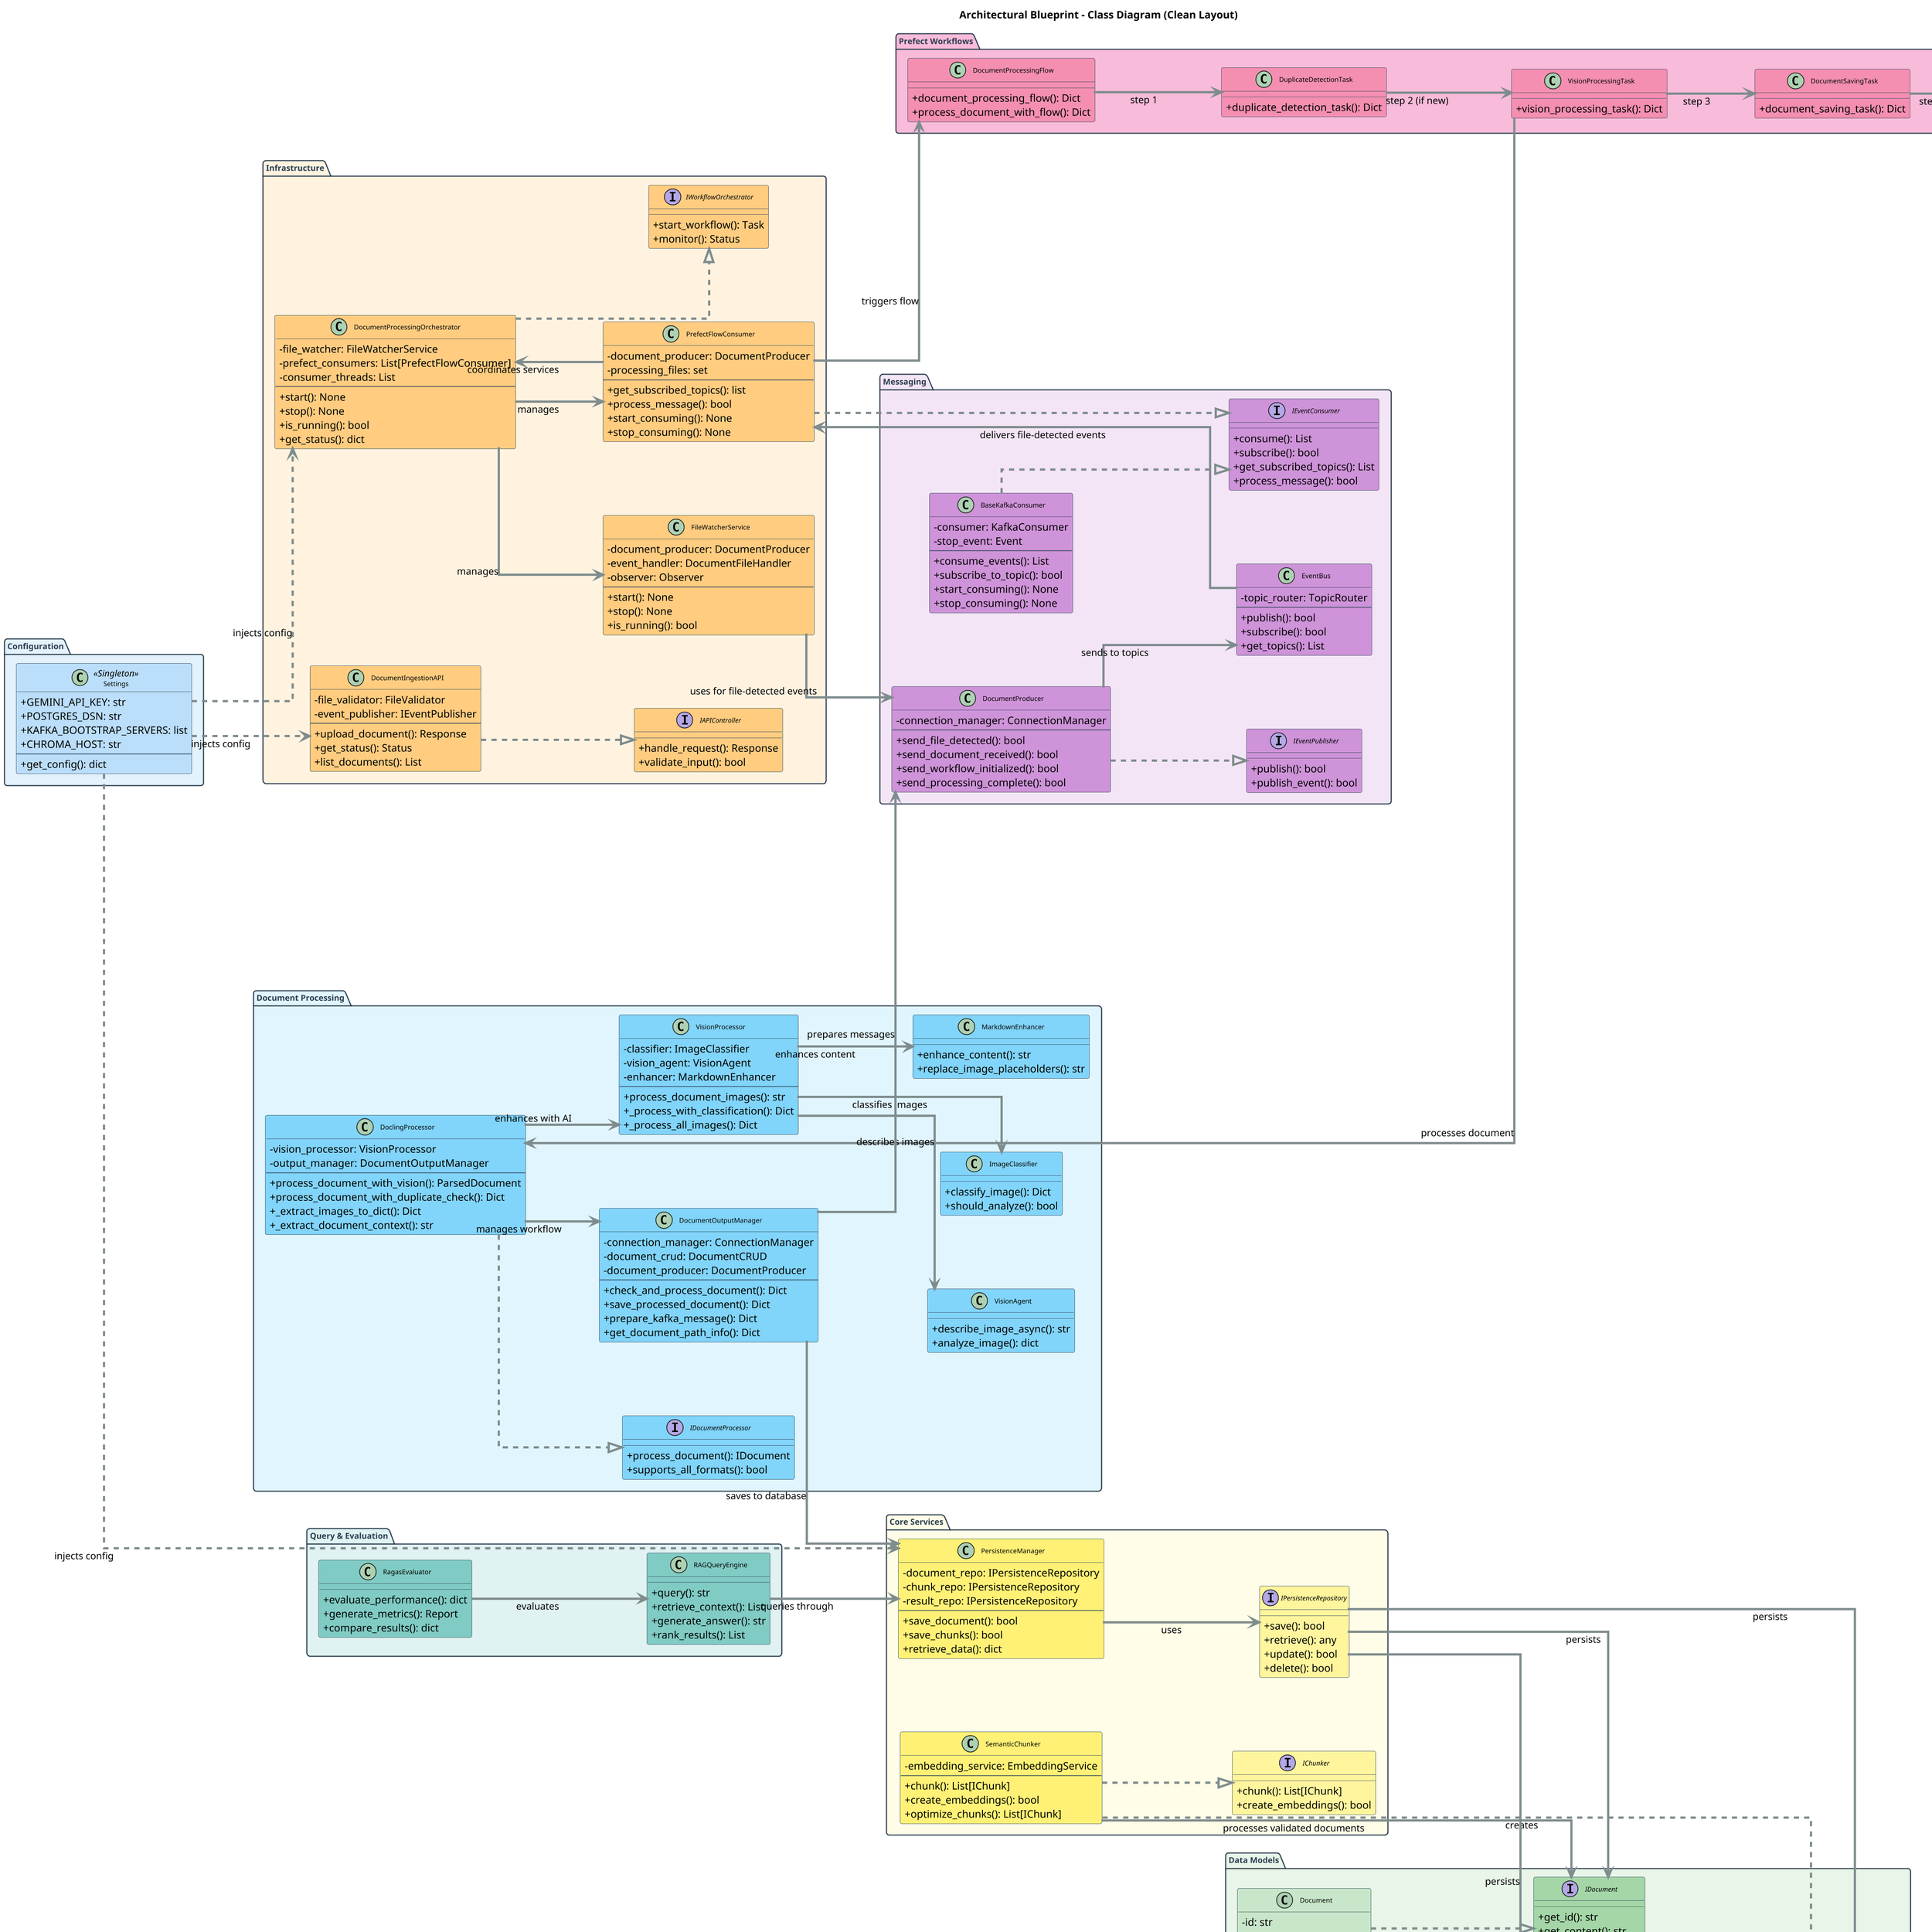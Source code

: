 @startuml
' Improved Class Diagram - Better Readability
title Architectural Blueprint - Class Diagram (Clean Layout)

' Clean layout configuration with better spacing
left to right direction
skinparam linetype ortho
skinparam ranksep 100
skinparam nodesep 100
skinparam classAttributeIconSize 0
skinparam minClassWidth 100
skinparam arrowThickness 3
skinparam dpi 150

' Color-coded layers
skinparam package {
    BorderColor #2C3E50
    FontColor #2C3E50
    FontSize 11
    FontStyle bold
    RoundCorner 8
}

skinparam class {
    BorderColor #34495E
    BackgroundColor #FFFFFF
    ArrowColor #7F8C8D
    FontSize 9
    RoundCorner 5
}

skinparam note {
    BackgroundColor #FFF3CD
    BorderColor #FFEAA7
    FontSize 8
}

' === Configuration Layer (Blue Theme) ===
package "Configuration" as config #E3F2FD {
    class Settings <<Singleton>> #BBDEFB {
        +GEMINI_API_KEY: str
        +POSTGRES_DSN: str  
        +KAFKA_BOOTSTRAP_SERVERS: list
        +CHROMA_HOST: str
        --
        +get_config(): dict
    }
}

' === Data Models (Green Theme) ===
package "Data Models" as models #E8F5E8 {
    interface IDocument #A5D6A7 {
        +get_id(): str
        +get_content(): str
        +get_metadata(): dict
        +validate(): bool
    }
    
    interface IChunk #A5D6A7 {
        +get_text(): str
        +get_embedding(): vector
        +get_document_id(): str
    }
    
    class Document #C8E6C9 {
        -id: str
        -content: str
        -metadata: dict
        -created_at: datetime
        --
        +get_id(): str
        +get_content(): str
        +get_metadata(): dict
        +validate(): bool
        +update_metadata(): bool
    }
    
    class Chunk #C8E6C9 {
        -id: str
        -text: str
        -embedding: vector
        -document_id: str
        --
        +get_text(): str
        +get_embedding(): vector
        +get_document_id(): str
        +to_dict(): dict
    }
    
    class ExtractionSchema #C8E6C9 {
        -fields: list
        -validation_rules: dict
        -created_by: str
        --
        +get_fields(): list
        +add_field(): bool
        +validate_data(): bool
        +to_json(): str
    }
    
    class ExtractionResult #C8E6C9 {
        -document_id: str
        -extracted_data: dict
        -confidence: float
        -timestamp: datetime
        --
        +get_data(): dict
        +get_confidence(): float
        +is_valid(): bool
        +merge_with(): ExtractionResult
    }
}

' === Infrastructure Layer (Orange Theme) ===
package "Infrastructure" as infra #FFF3E0 {
    interface IAPIController #FFCC80 {
        +handle_request(): Response
        +validate_input(): bool
    }
    
    interface IWorkflowOrchestrator #FFCC80 {
        +start_workflow(): Task
        +monitor(): Status
    }
    
    class DocumentIngestionAPI #FFCC80 {
        -file_validator: FileValidator
        -event_publisher: IEventPublisher
        --
        +upload_document(): Response
        +get_status(): Status
        +list_documents(): List
    }
    
    class DocumentProcessingOrchestrator #FFCC80 {
        -file_watcher: FileWatcherService
        -prefect_consumers: List[PrefectFlowConsumer]
        -consumer_threads: List
        --
        +start(): None
        +stop(): None
        +is_running(): bool
        +get_status(): dict
    }
    
    class FileWatcherService #FFCC80 {
        -document_producer: DocumentProducer
        -event_handler: DocumentFileHandler
        -observer: Observer
        --
        +start(): None
        +stop(): None
        +is_running(): bool
    }
    
    class PrefectFlowConsumer #FFCC80 {
        -document_producer: DocumentProducer
        -processing_files: set
        --
        +get_subscribed_topics(): list
        +process_message(): bool
        +start_consuming(): None
        +stop_consuming(): None
    }
}

' === Messaging Layer (Purple Theme) ===
package "Messaging" as messaging #F3E5F5 {
    interface IEventPublisher #CE93D8 {
        +publish(): bool
        +publish_event(): bool
    }
    
    interface IEventConsumer #CE93D8 {
        +consume(): List
        +subscribe(): bool
        +get_subscribed_topics(): List
        +process_message(): bool
    }
    
    class DocumentProducer #CE93D8 {
        -connection_manager: ConnectionManager
        --
        +send_file_detected(): bool
        +send_document_received(): bool
        +send_workflow_initialized(): bool
        +send_processing_complete(): bool
    }
    
    class BaseKafkaConsumer #CE93D8 {
        -consumer: KafkaConsumer
        -stop_event: Event
        --
        +consume_events(): List
        +subscribe_to_topic(): bool
        +start_consuming(): None
        +stop_consuming(): None
    }
    
    class EventBus #CE93D8 {
        -topic_router: TopicRouter
        --
        +publish(): bool
        +subscribe(): bool
        +get_topics(): List
    }
}

' === Document Processing Layer (Light Blue Theme) ===
package "Document Processing" as docprocessing #E1F5FE {
    interface IDocumentProcessor #81D4FA {
        +process_document(): IDocument
        +supports_all_formats(): bool
    }
    
    class DoclingProcessor #81D4FA {
        -vision_processor: VisionProcessor
        -output_manager: DocumentOutputManager
        --
        +process_document_with_vision(): ParsedDocument
        +process_document_with_duplicate_check(): Dict
        +_extract_images_to_dict(): Dict
        +_extract_document_context(): str
    }

    class DocumentOutputManager #81D4FA {
        -connection_manager: ConnectionManager
        -document_crud: DocumentCRUD
        -document_producer: DocumentProducer
        --
        +check_and_process_document(): Dict
        +save_processed_document(): Dict
        +prepare_kafka_message(): Dict
        +get_document_path_info(): Dict
    }

    class VisionProcessor #81D4FA {
        -classifier: ImageClassifier
        -vision_agent: VisionAgent
        -enhancer: MarkdownEnhancer
        --
        +process_document_images(): str
        +_process_with_classification(): Dict
        +_process_all_images(): Dict
    }

    class VisionAgent #81D4FA {
        +describe_image_async(): str
        +analyze_image(): dict
    }
    
    class ImageClassifier #81D4FA {
        +classify_image(): Dict
        +should_analyze(): bool
    }
    
    class MarkdownEnhancer #81D4FA {
        +enhance_content(): str
        +replace_image_placeholders(): str
    }
}

' === Core Services (Yellow Theme) ===
package "Core Services" as core #FFFDE7 {
    
    interface IChunker #FFF59D {
        +chunk(): List[IChunk]
        +create_embeddings(): bool
    }
    
    interface IPersistenceRepository #FFF59D {
        +save(): bool
        +retrieve(): any
        +update(): bool
        +delete(): bool
    }
    
    class SemanticChunker #FFF176 {
        -embedding_service: EmbeddingService
        --
        +chunk(): List[IChunk]
        +create_embeddings(): bool
        +optimize_chunks(): List[IChunk]
    }
    
    class PersistenceManager #FFF176 {
        -document_repo: IPersistenceRepository
        -chunk_repo: IPersistenceRepository
        -result_repo: IPersistenceRepository
        --
        +save_document(): bool
        +save_chunks(): bool
        +retrieve_data(): dict
    }
}

' === Agent Layer (Red Theme) ===
package "Agent Layer" as agents #FFEBEE {
    class OrchestratorAgent <<Schema Creator>> #FFCDD2 {
        +scan_document(): dict
        +identify_extractable_fields(): List
        +create_extraction_schema(): ExtractionSchema
    }
    
    class FieldDiscoveryAgent <<Discovery Agent>> #FFCDD2 {
        +discover_fields(): List
        +validate_field_patterns(): bool
        +analyze_document_structure(): dict
    }
    
    class ExtractionAgent <<Worker Swarm>> #FFCDD2 {
        +extract_fields(): ExtractionResult
        +process_parallel(): List[ExtractionResult]
        +validate_results(): bool
        +merge_swarm_results(): ExtractionResult
    }
}

' === Prefect Workflow Layer (Lavender Theme) ===
package "Prefect Workflows" as prefect #F8BBD9 {
    class DocumentProcessingFlow #F48FB1 {
        +document_processing_flow(): Dict
        +process_document_with_flow(): Dict
    }
    
    class DuplicateDetectionTask #F48FB1 {
        +duplicate_detection_task(): Dict
    }
    
    class VisionProcessingTask #F48FB1 {
        +vision_processing_task(): Dict
    }
    
    class DocumentSavingTask #F48FB1 {
        +document_saving_task(): Dict
    }
    
    class KafkaMessagePrepTask #F48FB1 {
        +kafka_message_preparation_task(): Dict
    }
}

' === Query & Evaluation (Cyan Theme) ===
package "Query & Evaluation" as query #E0F2F1 {
    class RAGQueryEngine #80CBC4 {
        +query(): str
        +retrieve_context(): List
        +generate_answer(): str
        +rank_results(): List
    }
    
    class RagasEvaluator #80CBC4 {
        +evaluate_performance(): dict
        +generate_metrics(): Report
        +compare_results(): dict
    }
}

' === Updated Relationships ===

' Interface implementations
Document ..|> IDocument
Chunk ..|> IChunk
DoclingProcessor ..|> IDocumentProcessor
SemanticChunker ..|> IChunker
DocumentIngestionAPI ..|> IAPIController
DocumentProcessingOrchestrator ..|> IWorkflowOrchestrator
DocumentProducer ..|> IEventPublisher
PrefectFlowConsumer ..|> IEventConsumer
BaseKafkaConsumer ..|> IEventConsumer

' Configuration dependencies (Dependency Injection)
Settings ..> DocumentIngestionAPI : injects config
Settings ..> DocumentProcessingOrchestrator : injects config
Settings ..> PersistenceManager : injects config

' File System Monitoring Flow
FileWatcherService --> DocumentProducer : uses for file-detected events
DocumentProducer --> EventBus : sends to topics

' Event-Driven Processing Flow
EventBus --> PrefectFlowConsumer : delivers file-detected events
PrefectFlowConsumer --> DocumentProcessingOrchestrator : coordinates services

' Prefect Workflow Flow
PrefectFlowConsumer --> DocumentProcessingFlow : triggers flow
DocumentProcessingFlow --> DuplicateDetectionTask : step 1
DuplicateDetectionTask --> VisionProcessingTask : step 2 (if new)
VisionProcessingTask --> DocumentSavingTask : step 3
DocumentSavingTask --> KafkaMessagePrepTask : step 4

' Document Processing Flow (Enhanced)
VisionProcessingTask --> DoclingProcessor : processes document
DoclingProcessor --> DocumentOutputManager : manages workflow
DoclingProcessor --> VisionProcessor : enhances with AI
VisionProcessor --> VisionAgent : describes images
VisionProcessor --> ImageClassifier : classifies images
VisionProcessor --> MarkdownEnhancer : enhances content

' Document Output Management
DocumentOutputManager --> PersistenceManager : saves to database
DocumentOutputManager --> DocumentProducer : prepares messages

' Orchestration Relationships
DocumentProcessingOrchestrator --> FileWatcherService : manages
DocumentProcessingOrchestrator --> PrefectFlowConsumer : manages

' Structured Extraction Flow
OrchestratorAgent --> FieldDiscoveryAgent : collaborates
OrchestratorAgent ..> ExtractionSchema : creates
ExtractionSchema --> ExtractionAgent : provides schema
ExtractionAgent ..> ExtractionResult : creates

' RAG Processing Flow (Consumes Document Processing Output)
SemanticChunker --> IDocument : processes validated documents
SemanticChunker ..> IChunk : creates

' Repository Pattern
PersistenceManager --> IPersistenceRepository : uses
IPersistenceRepository --> IDocument : persists
IPersistenceRepository --> IChunk : persists
IPersistenceRepository --> ExtractionResult : persists

' Query operations
RAGQueryEngine --> PersistenceManager : queries through
RagasEvaluator --> RAGQueryEngine : evaluates

' Data relationships
IDocument ||--o{ IChunk : contains
ExtractionSchema ||--o{ ExtractionResult : validates

@enduml